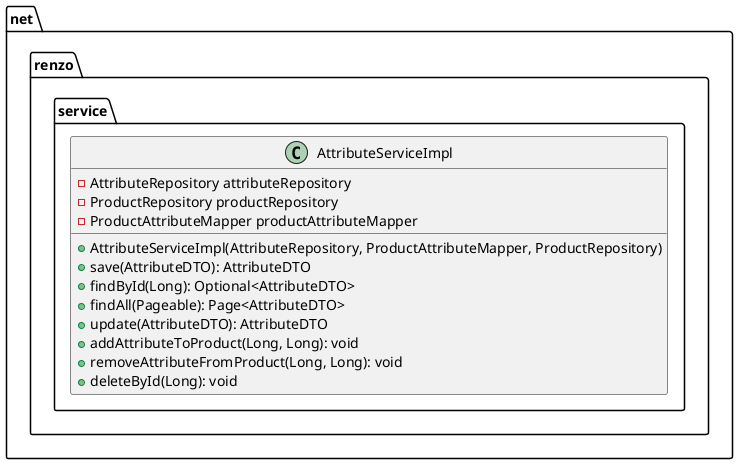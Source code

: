 @startuml
package net.renzo.service {
    class AttributeServiceImpl {
        - AttributeRepository attributeRepository
        - ProductRepository productRepository
        - ProductAttributeMapper productAttributeMapper
        + AttributeServiceImpl(AttributeRepository, ProductAttributeMapper, ProductRepository)
        + save(AttributeDTO): AttributeDTO
        + findById(Long): Optional<AttributeDTO>
        + findAll(Pageable): Page<AttributeDTO>
        + update(AttributeDTO): AttributeDTO
        + addAttributeToProduct(Long, Long): void
        + removeAttributeFromProduct(Long, Long): void
        + deleteById(Long): void
    }
}
@enduml